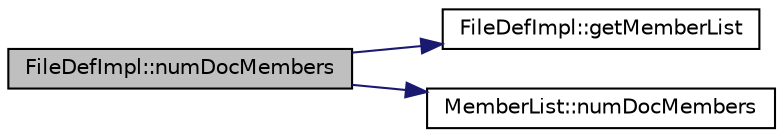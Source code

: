 digraph "FileDefImpl::numDocMembers"
{
 // LATEX_PDF_SIZE
  edge [fontname="Helvetica",fontsize="10",labelfontname="Helvetica",labelfontsize="10"];
  node [fontname="Helvetica",fontsize="10",shape=record];
  rankdir="LR";
  Node1 [label="FileDefImpl::numDocMembers",height=0.2,width=0.4,color="black", fillcolor="grey75", style="filled", fontcolor="black",tooltip=" "];
  Node1 -> Node2 [color="midnightblue",fontsize="10",style="solid"];
  Node2 [label="FileDefImpl::getMemberList",height=0.2,width=0.4,color="black", fillcolor="white", style="filled",URL="$classFileDefImpl.html#a88fed06eebe67153120b530866231b2a",tooltip=" "];
  Node1 -> Node3 [color="midnightblue",fontsize="10",style="solid"];
  Node3 [label="MemberList::numDocMembers",height=0.2,width=0.4,color="black", fillcolor="white", style="filled",URL="$classMemberList.html#a1717fc701b294ec348fcfb8385418bf7",tooltip=" "];
}
